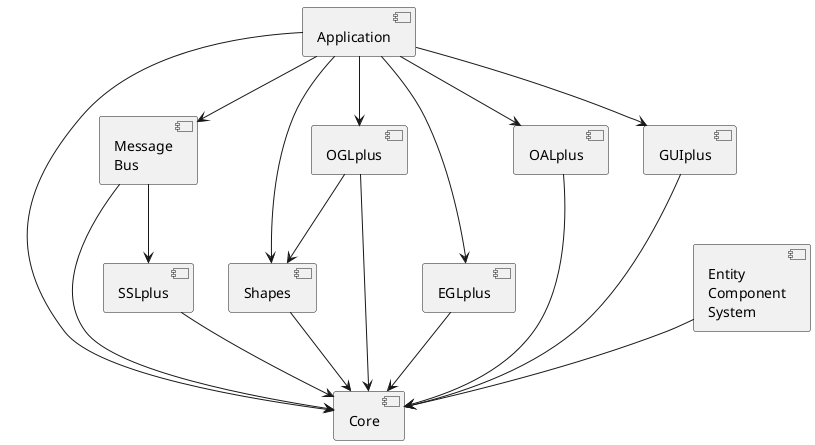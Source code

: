 @startuml

component [Core] as core
component [SSLplus] as sslplus
component [Shapes] as shapes
component [Message\nBus] as msgbus
component [EGLplus] as eglplus
component [OGLplus] as oglplus
component [OALplus] as oalplus
component [GUIplus] as guiplus
component [Entity\nComponent\nSystem] as ecs
component [Application] as app

sslplus --> core
shapes --> core
msgbus --> sslplus
msgbus --> core
eglplus --> core
oglplus --> core
oglplus --> shapes
oalplus --> core
guiplus --> core
ecs --> core
app --> core
app --> eglplus
app --> oglplus
app --> oalplus
app --> guiplus
app --> shapes
app --> msgbus

@enduml
